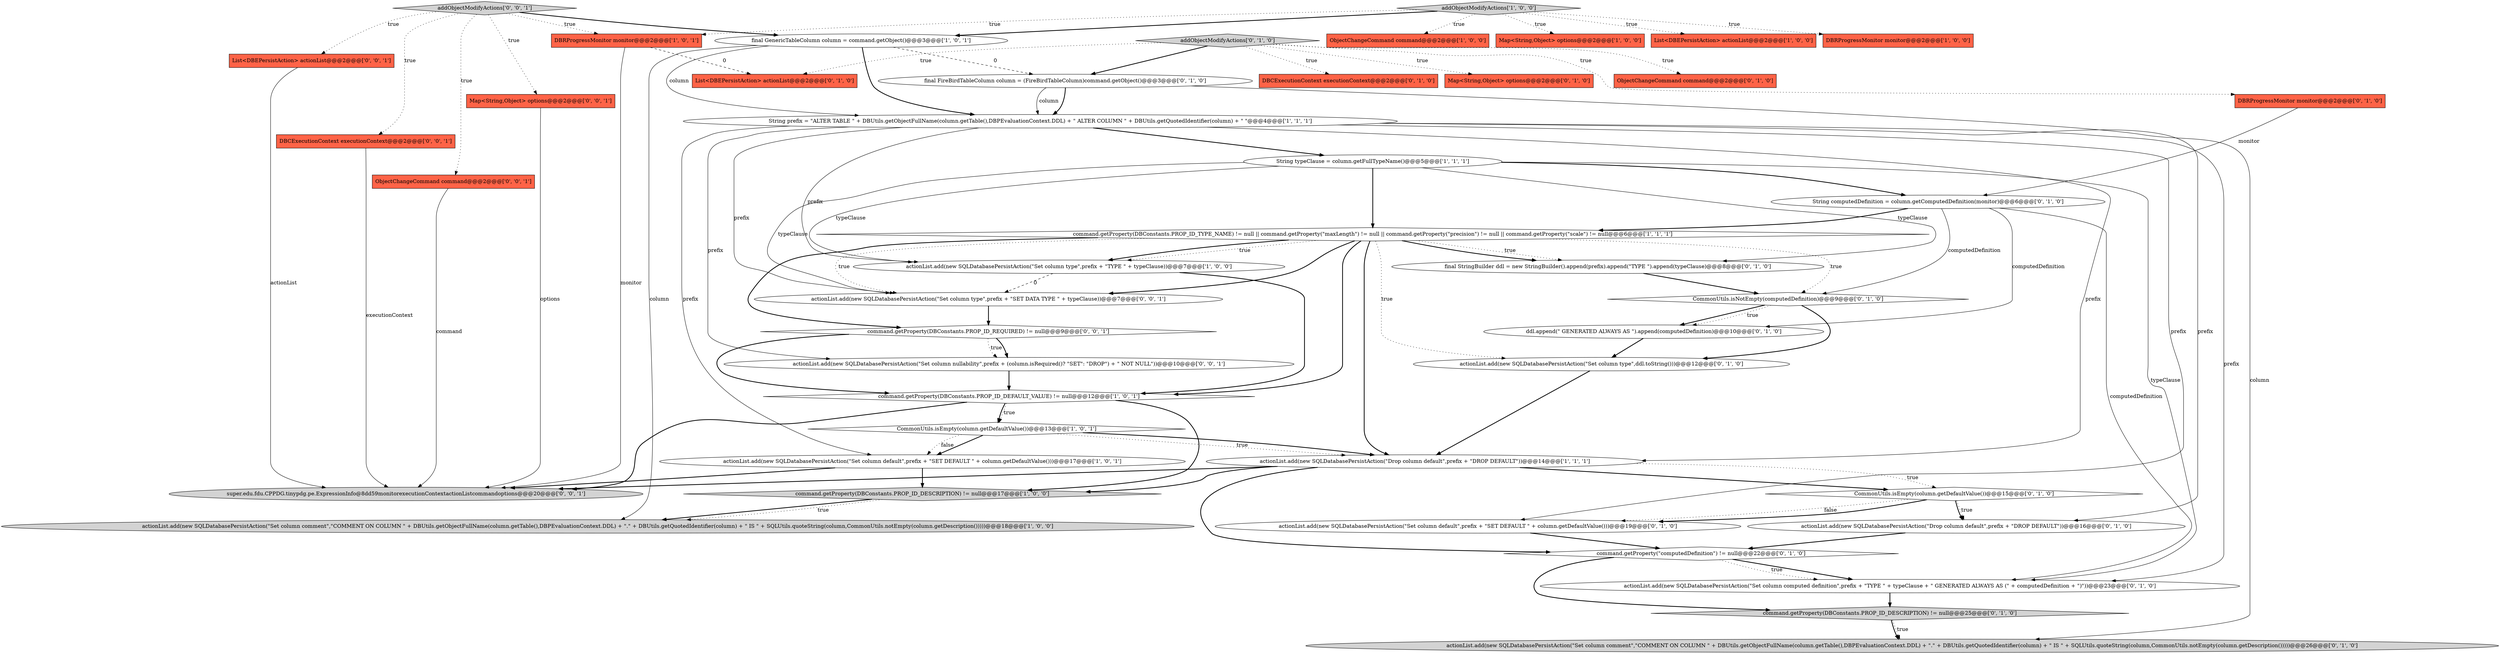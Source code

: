 digraph {
7 [style = filled, label = "String prefix = \"ALTER TABLE \" + DBUtils.getObjectFullName(column.getTable(),DBPEvaluationContext.DDL) + \" ALTER COLUMN \" + DBUtils.getQuotedIdentifier(column) + \" \"@@@4@@@['1', '1', '1']", fillcolor = white, shape = ellipse image = "AAA0AAABBB1BBB"];
38 [style = filled, label = "addObjectModifyActions['0', '0', '1']", fillcolor = lightgray, shape = diamond image = "AAA0AAABBB3BBB"];
11 [style = filled, label = "addObjectModifyActions['1', '0', '0']", fillcolor = lightgray, shape = diamond image = "AAA0AAABBB1BBB"];
32 [style = filled, label = "List<DBEPersistAction> actionList@@@2@@@['0', '1', '0']", fillcolor = tomato, shape = box image = "AAA1AAABBB2BBB"];
41 [style = filled, label = "List<DBEPersistAction> actionList@@@2@@@['0', '0', '1']", fillcolor = tomato, shape = box image = "AAA0AAABBB3BBB"];
23 [style = filled, label = "command.getProperty(DBConstants.PROP_ID_DESCRIPTION) != null@@@25@@@['0', '1', '0']", fillcolor = lightgray, shape = diamond image = "AAA0AAABBB2BBB"];
40 [style = filled, label = "Map<String,Object> options@@@2@@@['0', '0', '1']", fillcolor = tomato, shape = box image = "AAA0AAABBB3BBB"];
35 [style = filled, label = "actionList.add(new SQLDatabasePersistAction(\"Set column computed definition\",prefix + \"TYPE \" + typeClause + \" GENERATED ALWAYS AS (\" + computedDefinition + \")\"))@@@23@@@['0', '1', '0']", fillcolor = white, shape = ellipse image = "AAA1AAABBB2BBB"];
30 [style = filled, label = "ddl.append(\" GENERATED ALWAYS AS \").append(computedDefinition)@@@10@@@['0', '1', '0']", fillcolor = white, shape = ellipse image = "AAA1AAABBB2BBB"];
15 [style = filled, label = "ObjectChangeCommand command@@@2@@@['1', '0', '0']", fillcolor = tomato, shape = box image = "AAA0AAABBB1BBB"];
25 [style = filled, label = "DBRProgressMonitor monitor@@@2@@@['0', '1', '0']", fillcolor = tomato, shape = box image = "AAA0AAABBB2BBB"];
14 [style = filled, label = "command.getProperty(DBConstants.PROP_ID_DESCRIPTION) != null@@@17@@@['1', '0', '0']", fillcolor = lightgray, shape = diamond image = "AAA0AAABBB1BBB"];
1 [style = filled, label = "CommonUtils.isEmpty(column.getDefaultValue())@@@13@@@['1', '0', '1']", fillcolor = white, shape = diamond image = "AAA0AAABBB1BBB"];
9 [style = filled, label = "actionList.add(new SQLDatabasePersistAction(\"Set column type\",prefix + \"TYPE \" + typeClause))@@@7@@@['1', '0', '0']", fillcolor = white, shape = ellipse image = "AAA0AAABBB1BBB"];
13 [style = filled, label = "actionList.add(new SQLDatabasePersistAction(\"Drop column default\",prefix + \"DROP DEFAULT\"))@@@14@@@['1', '1', '1']", fillcolor = white, shape = ellipse image = "AAA0AAABBB1BBB"];
39 [style = filled, label = "actionList.add(new SQLDatabasePersistAction(\"Set column nullability\",prefix + (column.isRequired()? \"SET\": \"DROP\") + \" NOT NULL\"))@@@10@@@['0', '0', '1']", fillcolor = white, shape = ellipse image = "AAA0AAABBB3BBB"];
24 [style = filled, label = "final FireBirdTableColumn column = (FireBirdTableColumn)command.getObject()@@@3@@@['0', '1', '0']", fillcolor = white, shape = ellipse image = "AAA1AAABBB2BBB"];
2 [style = filled, label = "final GenericTableColumn column = command.getObject()@@@3@@@['1', '0', '1']", fillcolor = white, shape = ellipse image = "AAA0AAABBB1BBB"];
12 [style = filled, label = "actionList.add(new SQLDatabasePersistAction(\"Set column comment\",\"COMMENT ON COLUMN \" + DBUtils.getObjectFullName(column.getTable(),DBPEvaluationContext.DDL) + \".\" + DBUtils.getQuotedIdentifier(column) + \" IS \" + SQLUtils.quoteString(column,CommonUtils.notEmpty(column.getDescription()))))@@@18@@@['1', '0', '0']", fillcolor = lightgray, shape = ellipse image = "AAA0AAABBB1BBB"];
21 [style = filled, label = "actionList.add(new SQLDatabasePersistAction(\"Set column comment\",\"COMMENT ON COLUMN \" + DBUtils.getObjectFullName(column.getTable(),DBPEvaluationContext.DDL) + \".\" + DBUtils.getQuotedIdentifier(column) + \" IS \" + SQLUtils.quoteString(column,CommonUtils.notEmpty(column.getDescription()))))@@@26@@@['0', '1', '0']", fillcolor = lightgray, shape = ellipse image = "AAA0AAABBB2BBB"];
19 [style = filled, label = "final StringBuilder ddl = new StringBuilder().append(prefix).append(\"TYPE \").append(typeClause)@@@8@@@['0', '1', '0']", fillcolor = white, shape = ellipse image = "AAA0AAABBB2BBB"];
37 [style = filled, label = "command.getProperty(DBConstants.PROP_ID_REQUIRED) != null@@@9@@@['0', '0', '1']", fillcolor = white, shape = diamond image = "AAA0AAABBB3BBB"];
33 [style = filled, label = "command.getProperty(\"computedDefinition\") != null@@@22@@@['0', '1', '0']", fillcolor = white, shape = diamond image = "AAA1AAABBB2BBB"];
44 [style = filled, label = "actionList.add(new SQLDatabasePersistAction(\"Set column type\",prefix + \"SET DATA TYPE \" + typeClause))@@@7@@@['0', '0', '1']", fillcolor = white, shape = ellipse image = "AAA0AAABBB3BBB"];
27 [style = filled, label = "actionList.add(new SQLDatabasePersistAction(\"Set column type\",ddl.toString()))@@@12@@@['0', '1', '0']", fillcolor = white, shape = ellipse image = "AAA1AAABBB2BBB"];
36 [style = filled, label = "DBCExecutionContext executionContext@@@2@@@['0', '0', '1']", fillcolor = tomato, shape = box image = "AAA0AAABBB3BBB"];
43 [style = filled, label = "ObjectChangeCommand command@@@2@@@['0', '0', '1']", fillcolor = tomato, shape = box image = "AAA0AAABBB3BBB"];
10 [style = filled, label = "command.getProperty(DBConstants.PROP_ID_TYPE_NAME) != null || command.getProperty(\"maxLength\") != null || command.getProperty(\"precision\") != null || command.getProperty(\"scale\") != null@@@6@@@['1', '1', '1']", fillcolor = white, shape = diamond image = "AAA0AAABBB1BBB"];
5 [style = filled, label = "command.getProperty(DBConstants.PROP_ID_DEFAULT_VALUE) != null@@@12@@@['1', '0', '1']", fillcolor = white, shape = diamond image = "AAA0AAABBB1BBB"];
31 [style = filled, label = "ObjectChangeCommand command@@@2@@@['0', '1', '0']", fillcolor = tomato, shape = box image = "AAA0AAABBB2BBB"];
22 [style = filled, label = "actionList.add(new SQLDatabasePersistAction(\"Drop column default\",prefix + \"DROP DEFAULT\"))@@@16@@@['0', '1', '0']", fillcolor = white, shape = ellipse image = "AAA0AAABBB2BBB"];
26 [style = filled, label = "addObjectModifyActions['0', '1', '0']", fillcolor = lightgray, shape = diamond image = "AAA0AAABBB2BBB"];
18 [style = filled, label = "String computedDefinition = column.getComputedDefinition(monitor)@@@6@@@['0', '1', '0']", fillcolor = white, shape = ellipse image = "AAA1AAABBB2BBB"];
29 [style = filled, label = "CommonUtils.isEmpty(column.getDefaultValue())@@@15@@@['0', '1', '0']", fillcolor = white, shape = diamond image = "AAA0AAABBB2BBB"];
34 [style = filled, label = "actionList.add(new SQLDatabasePersistAction(\"Set column default\",prefix + \"SET DEFAULT \" + column.getDefaultValue()))@@@19@@@['0', '1', '0']", fillcolor = white, shape = ellipse image = "AAA0AAABBB2BBB"];
17 [style = filled, label = "DBCExecutionContext executionContext@@@2@@@['0', '1', '0']", fillcolor = tomato, shape = box image = "AAA0AAABBB2BBB"];
28 [style = filled, label = "Map<String,Object> options@@@2@@@['0', '1', '0']", fillcolor = tomato, shape = box image = "AAA0AAABBB2BBB"];
6 [style = filled, label = "Map<String,Object> options@@@2@@@['1', '0', '0']", fillcolor = tomato, shape = box image = "AAA0AAABBB1BBB"];
20 [style = filled, label = "CommonUtils.isNotEmpty(computedDefinition)@@@9@@@['0', '1', '0']", fillcolor = white, shape = diamond image = "AAA1AAABBB2BBB"];
3 [style = filled, label = "List<DBEPersistAction> actionList@@@2@@@['1', '0', '0']", fillcolor = tomato, shape = box image = "AAA0AAABBB1BBB"];
8 [style = filled, label = "String typeClause = column.getFullTypeName()@@@5@@@['1', '1', '1']", fillcolor = white, shape = ellipse image = "AAA0AAABBB1BBB"];
4 [style = filled, label = "DBRProgressMonitor monitor@@@2@@@['1', '0', '0']", fillcolor = tomato, shape = box image = "AAA0AAABBB1BBB"];
0 [style = filled, label = "actionList.add(new SQLDatabasePersistAction(\"Set column default\",prefix + \"SET DEFAULT \" + column.getDefaultValue()))@@@17@@@['1', '0', '1']", fillcolor = white, shape = ellipse image = "AAA0AAABBB1BBB"];
42 [style = filled, label = "super.edu.fdu.CPPDG.tinypdg.pe.ExpressionInfo@8dd59monitorexecutionContextactionListcommandoptions@@@20@@@['0', '0', '1']", fillcolor = lightgray, shape = ellipse image = "AAA0AAABBB3BBB"];
16 [style = filled, label = "DBRProgressMonitor monitor@@@2@@@['1', '0', '1']", fillcolor = tomato, shape = box image = "AAA0AAABBB1BBB"];
13->42 [style = bold, label=""];
5->14 [style = bold, label=""];
20->27 [style = bold, label=""];
13->29 [style = dotted, label="true"];
18->30 [style = solid, label="computedDefinition"];
39->5 [style = bold, label=""];
5->1 [style = bold, label=""];
22->33 [style = bold, label=""];
8->35 [style = solid, label="typeClause"];
38->16 [style = dotted, label="true"];
10->27 [style = dotted, label="true"];
24->21 [style = solid, label="column"];
30->27 [style = bold, label=""];
44->37 [style = bold, label=""];
29->34 [style = dotted, label="false"];
20->30 [style = bold, label=""];
23->21 [style = dotted, label="true"];
7->44 [style = solid, label="prefix"];
33->23 [style = bold, label=""];
13->29 [style = bold, label=""];
11->4 [style = dotted, label="true"];
2->12 [style = solid, label="column"];
7->13 [style = solid, label="prefix"];
10->5 [style = bold, label=""];
38->40 [style = dotted, label="true"];
26->24 [style = bold, label=""];
10->37 [style = bold, label=""];
7->39 [style = solid, label="prefix"];
24->7 [style = bold, label=""];
0->42 [style = bold, label=""];
9->44 [style = dashed, label="0"];
5->42 [style = bold, label=""];
23->21 [style = bold, label=""];
8->18 [style = bold, label=""];
11->16 [style = dotted, label="true"];
33->35 [style = bold, label=""];
2->24 [style = dashed, label="0"];
8->19 [style = solid, label="typeClause"];
1->13 [style = dotted, label="true"];
37->5 [style = bold, label=""];
33->35 [style = dotted, label="true"];
11->6 [style = dotted, label="true"];
20->30 [style = dotted, label="true"];
35->23 [style = bold, label=""];
41->42 [style = solid, label="actionList"];
10->19 [style = dotted, label="true"];
10->20 [style = dotted, label="true"];
0->14 [style = bold, label=""];
8->10 [style = bold, label=""];
26->17 [style = dotted, label="true"];
2->7 [style = solid, label="column"];
1->0 [style = bold, label=""];
1->13 [style = bold, label=""];
36->42 [style = solid, label="executionContext"];
11->3 [style = dotted, label="true"];
10->44 [style = dotted, label="true"];
7->8 [style = bold, label=""];
2->7 [style = bold, label=""];
7->0 [style = solid, label="prefix"];
1->0 [style = dotted, label="false"];
37->39 [style = dotted, label="true"];
14->12 [style = bold, label=""];
34->33 [style = bold, label=""];
7->34 [style = solid, label="prefix"];
10->44 [style = bold, label=""];
11->2 [style = bold, label=""];
38->36 [style = dotted, label="true"];
7->9 [style = solid, label="prefix"];
16->32 [style = dashed, label="0"];
10->13 [style = bold, label=""];
18->20 [style = solid, label="computedDefinition"];
11->15 [style = dotted, label="true"];
38->43 [style = dotted, label="true"];
26->32 [style = dotted, label="true"];
9->5 [style = bold, label=""];
10->9 [style = dotted, label="true"];
16->42 [style = solid, label="monitor"];
8->9 [style = solid, label="typeClause"];
43->42 [style = solid, label="command"];
18->35 [style = solid, label="computedDefinition"];
26->28 [style = dotted, label="true"];
25->18 [style = solid, label="monitor"];
27->13 [style = bold, label=""];
26->25 [style = dotted, label="true"];
10->9 [style = bold, label=""];
19->20 [style = bold, label=""];
7->35 [style = solid, label="prefix"];
38->2 [style = bold, label=""];
13->33 [style = bold, label=""];
14->12 [style = dotted, label="true"];
38->41 [style = dotted, label="true"];
10->19 [style = bold, label=""];
29->34 [style = bold, label=""];
37->39 [style = bold, label=""];
24->7 [style = solid, label="column"];
18->10 [style = bold, label=""];
8->44 [style = solid, label="typeClause"];
29->22 [style = bold, label=""];
40->42 [style = solid, label="options"];
5->1 [style = dotted, label="true"];
29->22 [style = dotted, label="true"];
13->14 [style = bold, label=""];
7->22 [style = solid, label="prefix"];
26->31 [style = dotted, label="true"];
}
